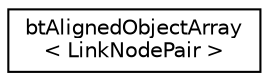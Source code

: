 digraph "Graphical Class Hierarchy"
{
  edge [fontname="Helvetica",fontsize="10",labelfontname="Helvetica",labelfontsize="10"];
  node [fontname="Helvetica",fontsize="10",shape=record];
  rankdir="LR";
  Node1 [label="btAlignedObjectArray\l\< LinkNodePair \>",height=0.2,width=0.4,color="black", fillcolor="white", style="filled",URL="$classbt_aligned_object_array.html"];
}
